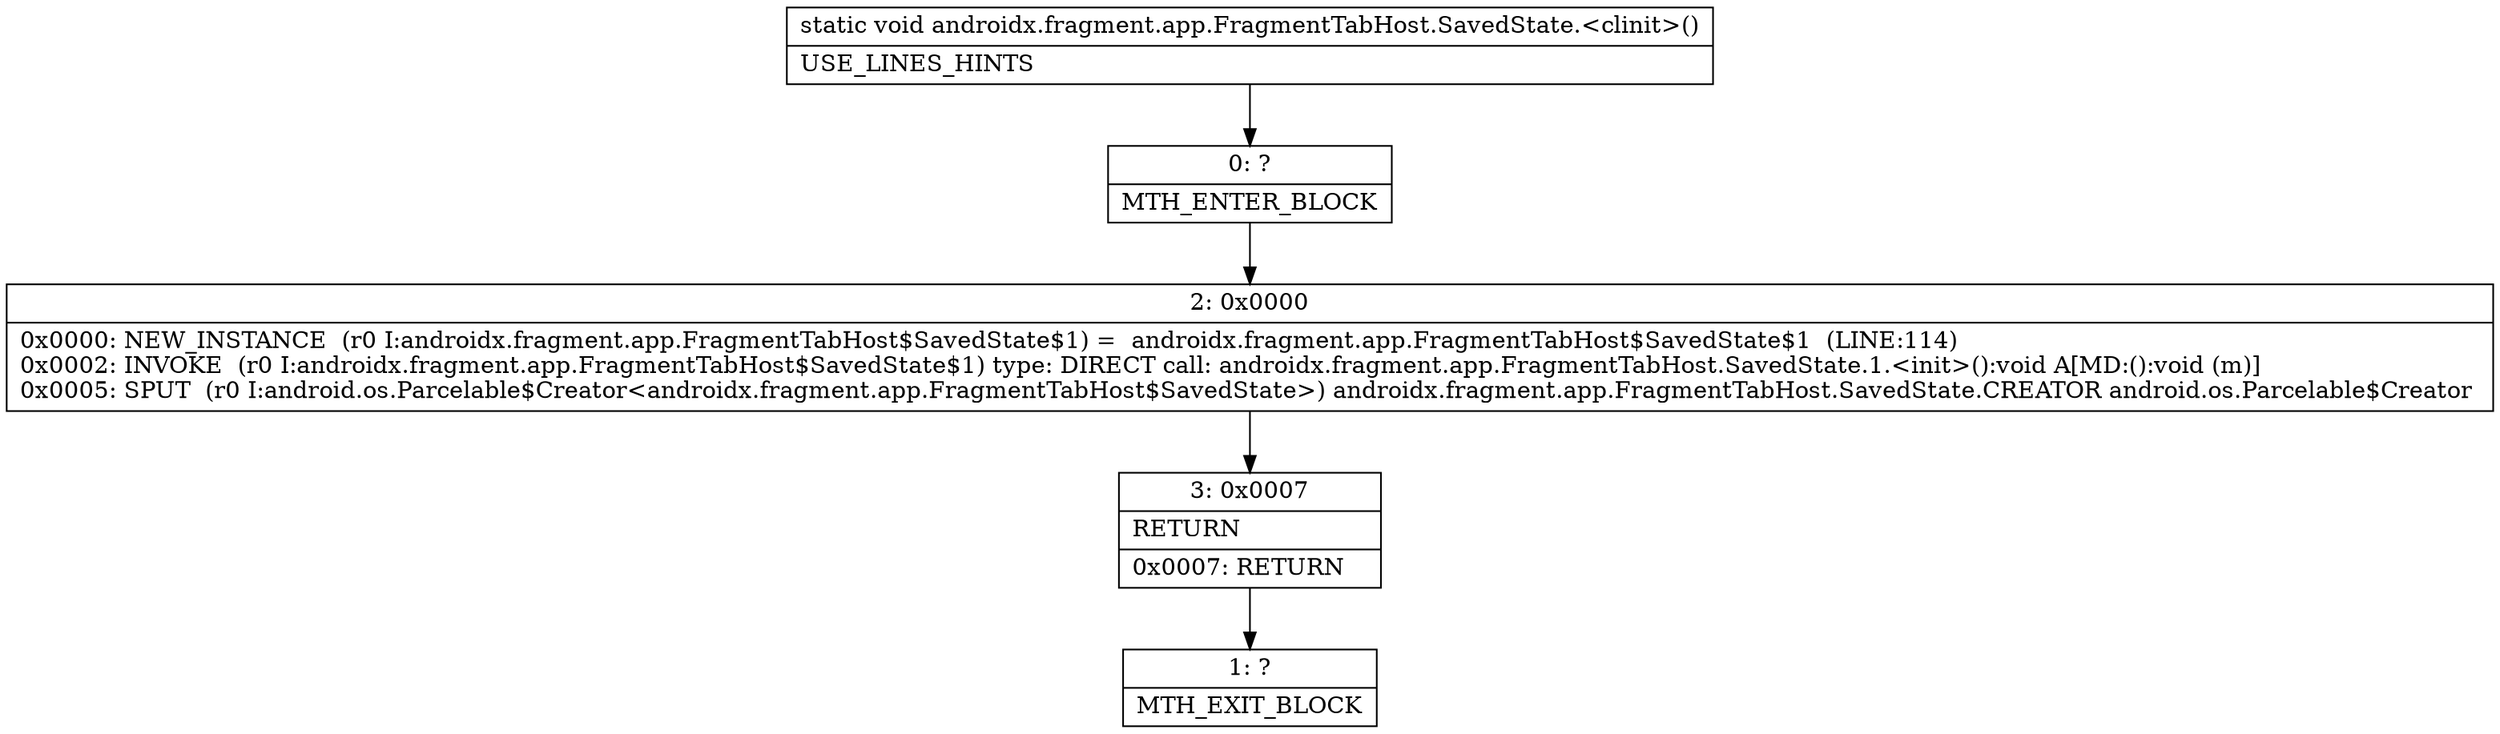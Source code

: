 digraph "CFG forandroidx.fragment.app.FragmentTabHost.SavedState.\<clinit\>()V" {
Node_0 [shape=record,label="{0\:\ ?|MTH_ENTER_BLOCK\l}"];
Node_2 [shape=record,label="{2\:\ 0x0000|0x0000: NEW_INSTANCE  (r0 I:androidx.fragment.app.FragmentTabHost$SavedState$1) =  androidx.fragment.app.FragmentTabHost$SavedState$1  (LINE:114)\l0x0002: INVOKE  (r0 I:androidx.fragment.app.FragmentTabHost$SavedState$1) type: DIRECT call: androidx.fragment.app.FragmentTabHost.SavedState.1.\<init\>():void A[MD:():void (m)]\l0x0005: SPUT  (r0 I:android.os.Parcelable$Creator\<androidx.fragment.app.FragmentTabHost$SavedState\>) androidx.fragment.app.FragmentTabHost.SavedState.CREATOR android.os.Parcelable$Creator \l}"];
Node_3 [shape=record,label="{3\:\ 0x0007|RETURN\l|0x0007: RETURN   \l}"];
Node_1 [shape=record,label="{1\:\ ?|MTH_EXIT_BLOCK\l}"];
MethodNode[shape=record,label="{static void androidx.fragment.app.FragmentTabHost.SavedState.\<clinit\>()  | USE_LINES_HINTS\l}"];
MethodNode -> Node_0;Node_0 -> Node_2;
Node_2 -> Node_3;
Node_3 -> Node_1;
}

